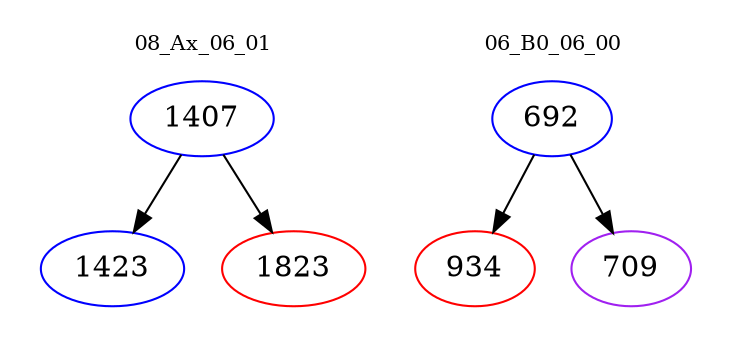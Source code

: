 digraph{
subgraph cluster_0 {
color = white
label = "08_Ax_06_01";
fontsize=10;
T0_1407 [label="1407", color="blue"]
T0_1407 -> T0_1423 [color="black"]
T0_1423 [label="1423", color="blue"]
T0_1407 -> T0_1823 [color="black"]
T0_1823 [label="1823", color="red"]
}
subgraph cluster_1 {
color = white
label = "06_B0_06_00";
fontsize=10;
T1_692 [label="692", color="blue"]
T1_692 -> T1_934 [color="black"]
T1_934 [label="934", color="red"]
T1_692 -> T1_709 [color="black"]
T1_709 [label="709", color="purple"]
}
}
